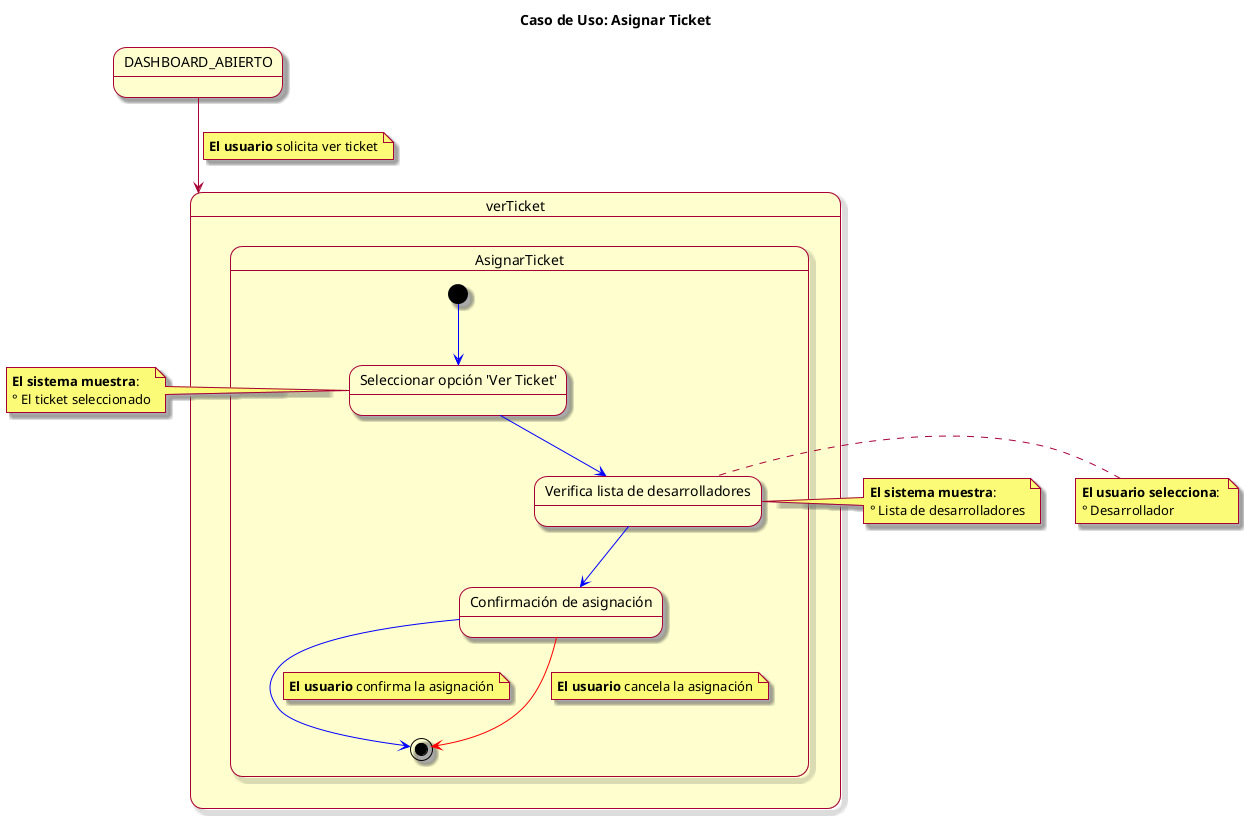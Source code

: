 @startuml
skin rose
title Caso de Uso: Asignar Ticket

state DASHBOARD_ABIERTO

DASHBOARD_ABIERTO --> verTicket
note on link: **El usuario** solicita ver ticket
state verTicket {


  state AsignarTicket {
    [*] -[#blue]-> seleccionarOpcionVer
    state "Seleccionar opción 'Ver Ticket'" as seleccionarOpcionVer
    seleccionarOpcionVer -[#blue]-> ingresarVerTicket
    state "Verifica lista de desarrolladores" as ingresarVerTicket
    ingresarVerTicket -[#blue]-> confirmarAsignacion
    state "Confirmación de asignación" as confirmarAsignacion
    confirmarAsignacion -[#blue]-> [*]
    note on link: **El usuario** confirma la asignación
    
    confirmarAsignacion -[#red]-> [*]
    note on link: **El usuario** cancela la asignación
  }
}

note left of seleccionarOpcionVer
  **El sistema muestra**: 
  ° El ticket seleccionado
end note

note left of ingresarVerTicket
  **El sistema muestra**: 
  ° Lista de desarrolladores
end note

note left of ingresarVerTicket
  **El usuario selecciona**: 
  ° Desarrollador 
end note

@enduml